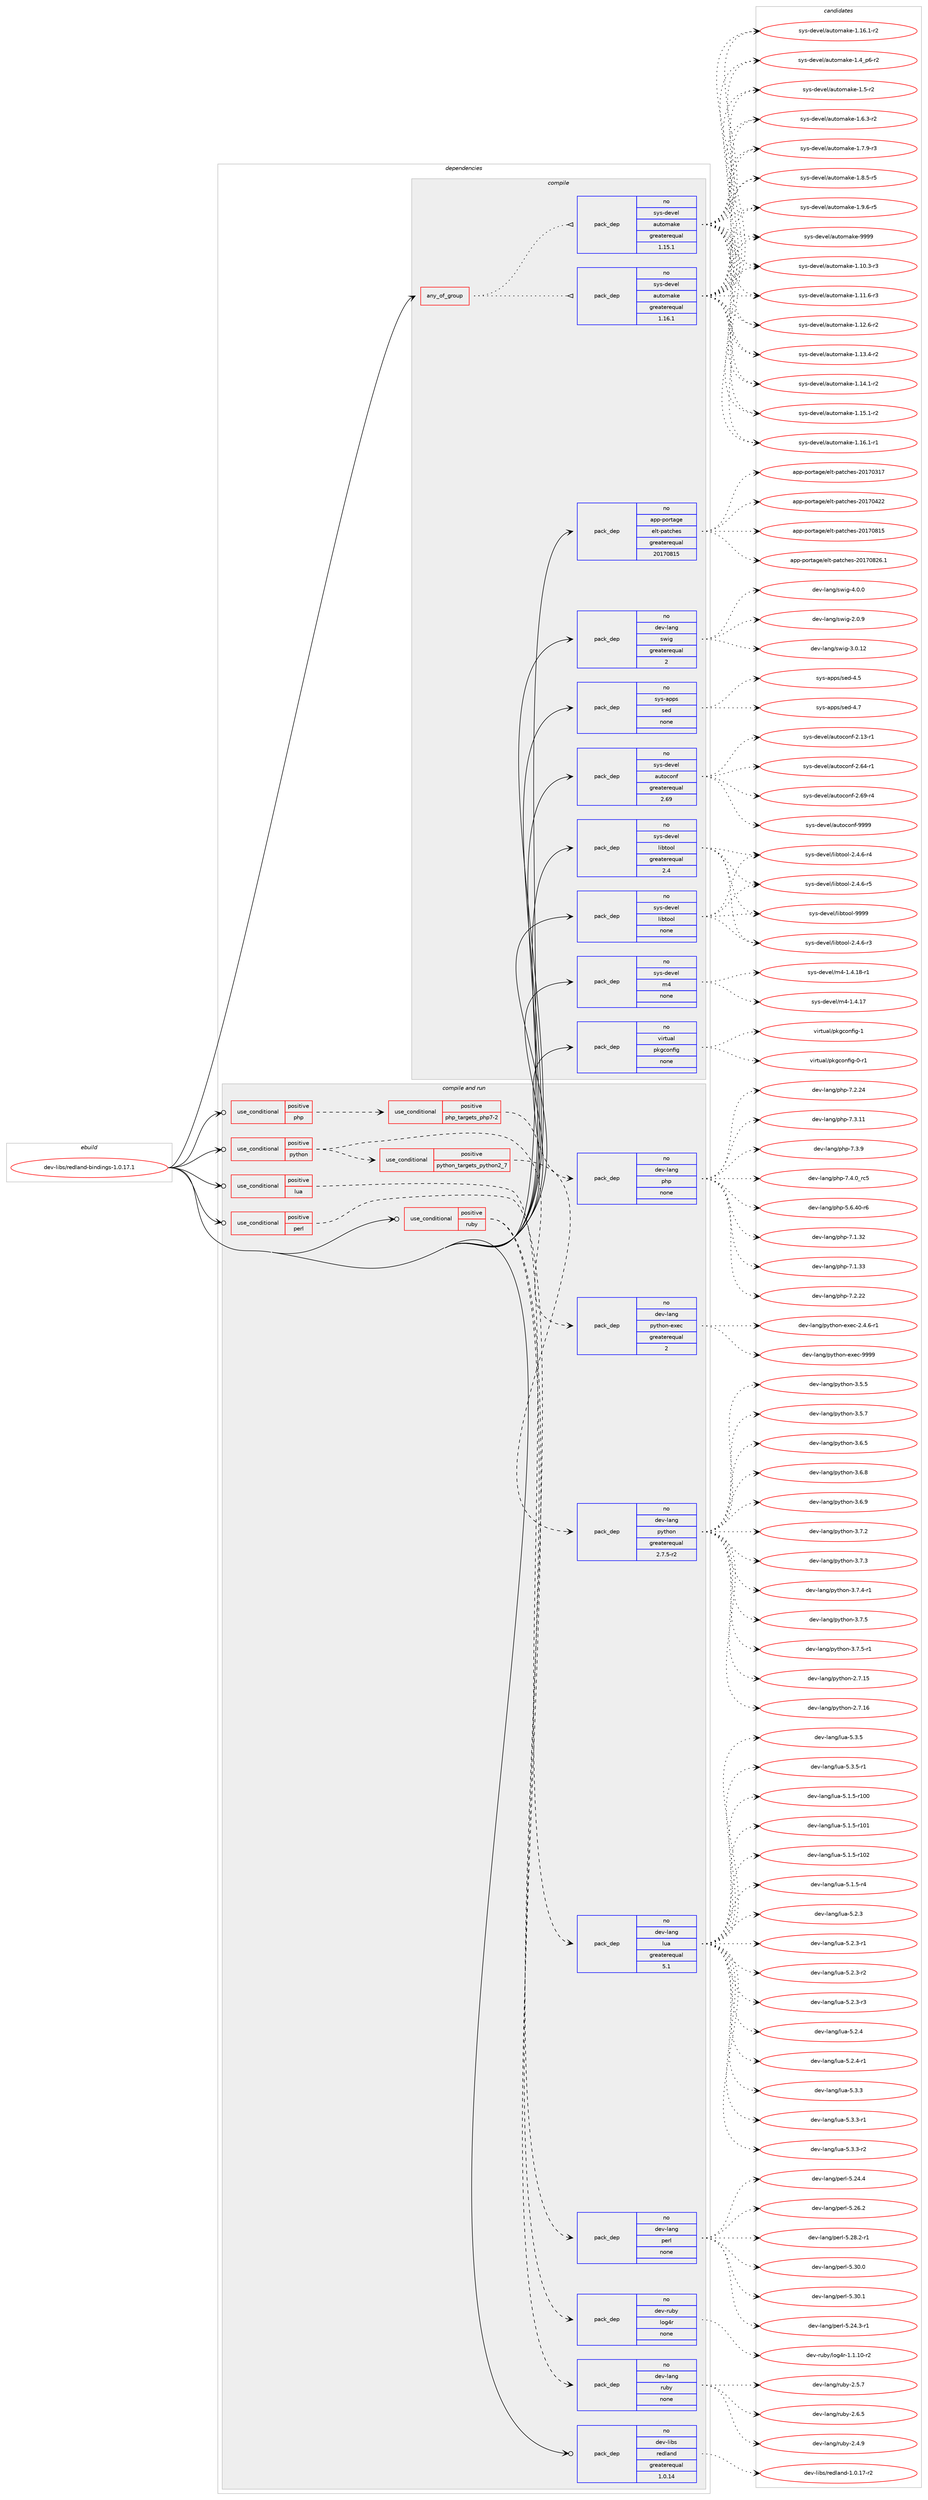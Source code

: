digraph prolog {

# *************
# Graph options
# *************

newrank=true;
concentrate=true;
compound=true;
graph [rankdir=LR,fontname=Helvetica,fontsize=10,ranksep=1.5];#, ranksep=2.5, nodesep=0.2];
edge  [arrowhead=vee];
node  [fontname=Helvetica,fontsize=10];

# **********
# The ebuild
# **********

subgraph cluster_leftcol {
color=gray;
rank=same;
label=<<i>ebuild</i>>;
id [label="dev-libs/redland-bindings-1.0.17.1", color=red, width=4, href="../dev-libs/redland-bindings-1.0.17.1.svg"];
}

# ****************
# The dependencies
# ****************

subgraph cluster_midcol {
color=gray;
label=<<i>dependencies</i>>;
subgraph cluster_compile {
fillcolor="#eeeeee";
style=filled;
label=<<i>compile</i>>;
subgraph any11213 {
dependency568650 [label=<<TABLE BORDER="0" CELLBORDER="1" CELLSPACING="0" CELLPADDING="4"><TR><TD CELLPADDING="10">any_of_group</TD></TR></TABLE>>, shape=none, color=red];subgraph pack424576 {
dependency568651 [label=<<TABLE BORDER="0" CELLBORDER="1" CELLSPACING="0" CELLPADDING="4" WIDTH="220"><TR><TD ROWSPAN="6" CELLPADDING="30">pack_dep</TD></TR><TR><TD WIDTH="110">no</TD></TR><TR><TD>sys-devel</TD></TR><TR><TD>automake</TD></TR><TR><TD>greaterequal</TD></TR><TR><TD>1.16.1</TD></TR></TABLE>>, shape=none, color=blue];
}
dependency568650:e -> dependency568651:w [weight=20,style="dotted",arrowhead="oinv"];
subgraph pack424577 {
dependency568652 [label=<<TABLE BORDER="0" CELLBORDER="1" CELLSPACING="0" CELLPADDING="4" WIDTH="220"><TR><TD ROWSPAN="6" CELLPADDING="30">pack_dep</TD></TR><TR><TD WIDTH="110">no</TD></TR><TR><TD>sys-devel</TD></TR><TR><TD>automake</TD></TR><TR><TD>greaterequal</TD></TR><TR><TD>1.15.1</TD></TR></TABLE>>, shape=none, color=blue];
}
dependency568650:e -> dependency568652:w [weight=20,style="dotted",arrowhead="oinv"];
}
id:e -> dependency568650:w [weight=20,style="solid",arrowhead="vee"];
subgraph pack424578 {
dependency568653 [label=<<TABLE BORDER="0" CELLBORDER="1" CELLSPACING="0" CELLPADDING="4" WIDTH="220"><TR><TD ROWSPAN="6" CELLPADDING="30">pack_dep</TD></TR><TR><TD WIDTH="110">no</TD></TR><TR><TD>app-portage</TD></TR><TR><TD>elt-patches</TD></TR><TR><TD>greaterequal</TD></TR><TR><TD>20170815</TD></TR></TABLE>>, shape=none, color=blue];
}
id:e -> dependency568653:w [weight=20,style="solid",arrowhead="vee"];
subgraph pack424579 {
dependency568654 [label=<<TABLE BORDER="0" CELLBORDER="1" CELLSPACING="0" CELLPADDING="4" WIDTH="220"><TR><TD ROWSPAN="6" CELLPADDING="30">pack_dep</TD></TR><TR><TD WIDTH="110">no</TD></TR><TR><TD>dev-lang</TD></TR><TR><TD>swig</TD></TR><TR><TD>greaterequal</TD></TR><TR><TD>2</TD></TR></TABLE>>, shape=none, color=blue];
}
id:e -> dependency568654:w [weight=20,style="solid",arrowhead="vee"];
subgraph pack424580 {
dependency568655 [label=<<TABLE BORDER="0" CELLBORDER="1" CELLSPACING="0" CELLPADDING="4" WIDTH="220"><TR><TD ROWSPAN="6" CELLPADDING="30">pack_dep</TD></TR><TR><TD WIDTH="110">no</TD></TR><TR><TD>sys-apps</TD></TR><TR><TD>sed</TD></TR><TR><TD>none</TD></TR><TR><TD></TD></TR></TABLE>>, shape=none, color=blue];
}
id:e -> dependency568655:w [weight=20,style="solid",arrowhead="vee"];
subgraph pack424581 {
dependency568656 [label=<<TABLE BORDER="0" CELLBORDER="1" CELLSPACING="0" CELLPADDING="4" WIDTH="220"><TR><TD ROWSPAN="6" CELLPADDING="30">pack_dep</TD></TR><TR><TD WIDTH="110">no</TD></TR><TR><TD>sys-devel</TD></TR><TR><TD>autoconf</TD></TR><TR><TD>greaterequal</TD></TR><TR><TD>2.69</TD></TR></TABLE>>, shape=none, color=blue];
}
id:e -> dependency568656:w [weight=20,style="solid",arrowhead="vee"];
subgraph pack424582 {
dependency568657 [label=<<TABLE BORDER="0" CELLBORDER="1" CELLSPACING="0" CELLPADDING="4" WIDTH="220"><TR><TD ROWSPAN="6" CELLPADDING="30">pack_dep</TD></TR><TR><TD WIDTH="110">no</TD></TR><TR><TD>sys-devel</TD></TR><TR><TD>libtool</TD></TR><TR><TD>greaterequal</TD></TR><TR><TD>2.4</TD></TR></TABLE>>, shape=none, color=blue];
}
id:e -> dependency568657:w [weight=20,style="solid",arrowhead="vee"];
subgraph pack424583 {
dependency568658 [label=<<TABLE BORDER="0" CELLBORDER="1" CELLSPACING="0" CELLPADDING="4" WIDTH="220"><TR><TD ROWSPAN="6" CELLPADDING="30">pack_dep</TD></TR><TR><TD WIDTH="110">no</TD></TR><TR><TD>sys-devel</TD></TR><TR><TD>libtool</TD></TR><TR><TD>none</TD></TR><TR><TD></TD></TR></TABLE>>, shape=none, color=blue];
}
id:e -> dependency568658:w [weight=20,style="solid",arrowhead="vee"];
subgraph pack424584 {
dependency568659 [label=<<TABLE BORDER="0" CELLBORDER="1" CELLSPACING="0" CELLPADDING="4" WIDTH="220"><TR><TD ROWSPAN="6" CELLPADDING="30">pack_dep</TD></TR><TR><TD WIDTH="110">no</TD></TR><TR><TD>sys-devel</TD></TR><TR><TD>m4</TD></TR><TR><TD>none</TD></TR><TR><TD></TD></TR></TABLE>>, shape=none, color=blue];
}
id:e -> dependency568659:w [weight=20,style="solid",arrowhead="vee"];
subgraph pack424585 {
dependency568660 [label=<<TABLE BORDER="0" CELLBORDER="1" CELLSPACING="0" CELLPADDING="4" WIDTH="220"><TR><TD ROWSPAN="6" CELLPADDING="30">pack_dep</TD></TR><TR><TD WIDTH="110">no</TD></TR><TR><TD>virtual</TD></TR><TR><TD>pkgconfig</TD></TR><TR><TD>none</TD></TR><TR><TD></TD></TR></TABLE>>, shape=none, color=blue];
}
id:e -> dependency568660:w [weight=20,style="solid",arrowhead="vee"];
}
subgraph cluster_compileandrun {
fillcolor="#eeeeee";
style=filled;
label=<<i>compile and run</i>>;
subgraph cond132502 {
dependency568661 [label=<<TABLE BORDER="0" CELLBORDER="1" CELLSPACING="0" CELLPADDING="4"><TR><TD ROWSPAN="3" CELLPADDING="10">use_conditional</TD></TR><TR><TD>positive</TD></TR><TR><TD>lua</TD></TR></TABLE>>, shape=none, color=red];
subgraph pack424586 {
dependency568662 [label=<<TABLE BORDER="0" CELLBORDER="1" CELLSPACING="0" CELLPADDING="4" WIDTH="220"><TR><TD ROWSPAN="6" CELLPADDING="30">pack_dep</TD></TR><TR><TD WIDTH="110">no</TD></TR><TR><TD>dev-lang</TD></TR><TR><TD>lua</TD></TR><TR><TD>greaterequal</TD></TR><TR><TD>5.1</TD></TR></TABLE>>, shape=none, color=blue];
}
dependency568661:e -> dependency568662:w [weight=20,style="dashed",arrowhead="vee"];
}
id:e -> dependency568661:w [weight=20,style="solid",arrowhead="odotvee"];
subgraph cond132503 {
dependency568663 [label=<<TABLE BORDER="0" CELLBORDER="1" CELLSPACING="0" CELLPADDING="4"><TR><TD ROWSPAN="3" CELLPADDING="10">use_conditional</TD></TR><TR><TD>positive</TD></TR><TR><TD>perl</TD></TR></TABLE>>, shape=none, color=red];
subgraph pack424587 {
dependency568664 [label=<<TABLE BORDER="0" CELLBORDER="1" CELLSPACING="0" CELLPADDING="4" WIDTH="220"><TR><TD ROWSPAN="6" CELLPADDING="30">pack_dep</TD></TR><TR><TD WIDTH="110">no</TD></TR><TR><TD>dev-lang</TD></TR><TR><TD>perl</TD></TR><TR><TD>none</TD></TR><TR><TD></TD></TR></TABLE>>, shape=none, color=blue];
}
dependency568663:e -> dependency568664:w [weight=20,style="dashed",arrowhead="vee"];
}
id:e -> dependency568663:w [weight=20,style="solid",arrowhead="odotvee"];
subgraph cond132504 {
dependency568665 [label=<<TABLE BORDER="0" CELLBORDER="1" CELLSPACING="0" CELLPADDING="4"><TR><TD ROWSPAN="3" CELLPADDING="10">use_conditional</TD></TR><TR><TD>positive</TD></TR><TR><TD>php</TD></TR></TABLE>>, shape=none, color=red];
subgraph cond132505 {
dependency568666 [label=<<TABLE BORDER="0" CELLBORDER="1" CELLSPACING="0" CELLPADDING="4"><TR><TD ROWSPAN="3" CELLPADDING="10">use_conditional</TD></TR><TR><TD>positive</TD></TR><TR><TD>php_targets_php7-2</TD></TR></TABLE>>, shape=none, color=red];
subgraph pack424588 {
dependency568667 [label=<<TABLE BORDER="0" CELLBORDER="1" CELLSPACING="0" CELLPADDING="4" WIDTH="220"><TR><TD ROWSPAN="6" CELLPADDING="30">pack_dep</TD></TR><TR><TD WIDTH="110">no</TD></TR><TR><TD>dev-lang</TD></TR><TR><TD>php</TD></TR><TR><TD>none</TD></TR><TR><TD></TD></TR></TABLE>>, shape=none, color=blue];
}
dependency568666:e -> dependency568667:w [weight=20,style="dashed",arrowhead="vee"];
}
dependency568665:e -> dependency568666:w [weight=20,style="dashed",arrowhead="vee"];
}
id:e -> dependency568665:w [weight=20,style="solid",arrowhead="odotvee"];
subgraph cond132506 {
dependency568668 [label=<<TABLE BORDER="0" CELLBORDER="1" CELLSPACING="0" CELLPADDING="4"><TR><TD ROWSPAN="3" CELLPADDING="10">use_conditional</TD></TR><TR><TD>positive</TD></TR><TR><TD>python</TD></TR></TABLE>>, shape=none, color=red];
subgraph cond132507 {
dependency568669 [label=<<TABLE BORDER="0" CELLBORDER="1" CELLSPACING="0" CELLPADDING="4"><TR><TD ROWSPAN="3" CELLPADDING="10">use_conditional</TD></TR><TR><TD>positive</TD></TR><TR><TD>python_targets_python2_7</TD></TR></TABLE>>, shape=none, color=red];
subgraph pack424589 {
dependency568670 [label=<<TABLE BORDER="0" CELLBORDER="1" CELLSPACING="0" CELLPADDING="4" WIDTH="220"><TR><TD ROWSPAN="6" CELLPADDING="30">pack_dep</TD></TR><TR><TD WIDTH="110">no</TD></TR><TR><TD>dev-lang</TD></TR><TR><TD>python</TD></TR><TR><TD>greaterequal</TD></TR><TR><TD>2.7.5-r2</TD></TR></TABLE>>, shape=none, color=blue];
}
dependency568669:e -> dependency568670:w [weight=20,style="dashed",arrowhead="vee"];
}
dependency568668:e -> dependency568669:w [weight=20,style="dashed",arrowhead="vee"];
subgraph pack424590 {
dependency568671 [label=<<TABLE BORDER="0" CELLBORDER="1" CELLSPACING="0" CELLPADDING="4" WIDTH="220"><TR><TD ROWSPAN="6" CELLPADDING="30">pack_dep</TD></TR><TR><TD WIDTH="110">no</TD></TR><TR><TD>dev-lang</TD></TR><TR><TD>python-exec</TD></TR><TR><TD>greaterequal</TD></TR><TR><TD>2</TD></TR></TABLE>>, shape=none, color=blue];
}
dependency568668:e -> dependency568671:w [weight=20,style="dashed",arrowhead="vee"];
}
id:e -> dependency568668:w [weight=20,style="solid",arrowhead="odotvee"];
subgraph cond132508 {
dependency568672 [label=<<TABLE BORDER="0" CELLBORDER="1" CELLSPACING="0" CELLPADDING="4"><TR><TD ROWSPAN="3" CELLPADDING="10">use_conditional</TD></TR><TR><TD>positive</TD></TR><TR><TD>ruby</TD></TR></TABLE>>, shape=none, color=red];
subgraph pack424591 {
dependency568673 [label=<<TABLE BORDER="0" CELLBORDER="1" CELLSPACING="0" CELLPADDING="4" WIDTH="220"><TR><TD ROWSPAN="6" CELLPADDING="30">pack_dep</TD></TR><TR><TD WIDTH="110">no</TD></TR><TR><TD>dev-lang</TD></TR><TR><TD>ruby</TD></TR><TR><TD>none</TD></TR><TR><TD></TD></TR></TABLE>>, shape=none, color=blue];
}
dependency568672:e -> dependency568673:w [weight=20,style="dashed",arrowhead="vee"];
subgraph pack424592 {
dependency568674 [label=<<TABLE BORDER="0" CELLBORDER="1" CELLSPACING="0" CELLPADDING="4" WIDTH="220"><TR><TD ROWSPAN="6" CELLPADDING="30">pack_dep</TD></TR><TR><TD WIDTH="110">no</TD></TR><TR><TD>dev-ruby</TD></TR><TR><TD>log4r</TD></TR><TR><TD>none</TD></TR><TR><TD></TD></TR></TABLE>>, shape=none, color=blue];
}
dependency568672:e -> dependency568674:w [weight=20,style="dashed",arrowhead="vee"];
}
id:e -> dependency568672:w [weight=20,style="solid",arrowhead="odotvee"];
subgraph pack424593 {
dependency568675 [label=<<TABLE BORDER="0" CELLBORDER="1" CELLSPACING="0" CELLPADDING="4" WIDTH="220"><TR><TD ROWSPAN="6" CELLPADDING="30">pack_dep</TD></TR><TR><TD WIDTH="110">no</TD></TR><TR><TD>dev-libs</TD></TR><TR><TD>redland</TD></TR><TR><TD>greaterequal</TD></TR><TR><TD>1.0.14</TD></TR></TABLE>>, shape=none, color=blue];
}
id:e -> dependency568675:w [weight=20,style="solid",arrowhead="odotvee"];
}
subgraph cluster_run {
fillcolor="#eeeeee";
style=filled;
label=<<i>run</i>>;
}
}

# **************
# The candidates
# **************

subgraph cluster_choices {
rank=same;
color=gray;
label=<<i>candidates</i>>;

subgraph choice424576 {
color=black;
nodesep=1;
choice11512111545100101118101108479711711611110997107101454946494846514511451 [label="sys-devel/automake-1.10.3-r3", color=red, width=4,href="../sys-devel/automake-1.10.3-r3.svg"];
choice11512111545100101118101108479711711611110997107101454946494946544511451 [label="sys-devel/automake-1.11.6-r3", color=red, width=4,href="../sys-devel/automake-1.11.6-r3.svg"];
choice11512111545100101118101108479711711611110997107101454946495046544511450 [label="sys-devel/automake-1.12.6-r2", color=red, width=4,href="../sys-devel/automake-1.12.6-r2.svg"];
choice11512111545100101118101108479711711611110997107101454946495146524511450 [label="sys-devel/automake-1.13.4-r2", color=red, width=4,href="../sys-devel/automake-1.13.4-r2.svg"];
choice11512111545100101118101108479711711611110997107101454946495246494511450 [label="sys-devel/automake-1.14.1-r2", color=red, width=4,href="../sys-devel/automake-1.14.1-r2.svg"];
choice11512111545100101118101108479711711611110997107101454946495346494511450 [label="sys-devel/automake-1.15.1-r2", color=red, width=4,href="../sys-devel/automake-1.15.1-r2.svg"];
choice11512111545100101118101108479711711611110997107101454946495446494511449 [label="sys-devel/automake-1.16.1-r1", color=red, width=4,href="../sys-devel/automake-1.16.1-r1.svg"];
choice11512111545100101118101108479711711611110997107101454946495446494511450 [label="sys-devel/automake-1.16.1-r2", color=red, width=4,href="../sys-devel/automake-1.16.1-r2.svg"];
choice115121115451001011181011084797117116111109971071014549465295112544511450 [label="sys-devel/automake-1.4_p6-r2", color=red, width=4,href="../sys-devel/automake-1.4_p6-r2.svg"];
choice11512111545100101118101108479711711611110997107101454946534511450 [label="sys-devel/automake-1.5-r2", color=red, width=4,href="../sys-devel/automake-1.5-r2.svg"];
choice115121115451001011181011084797117116111109971071014549465446514511450 [label="sys-devel/automake-1.6.3-r2", color=red, width=4,href="../sys-devel/automake-1.6.3-r2.svg"];
choice115121115451001011181011084797117116111109971071014549465546574511451 [label="sys-devel/automake-1.7.9-r3", color=red, width=4,href="../sys-devel/automake-1.7.9-r3.svg"];
choice115121115451001011181011084797117116111109971071014549465646534511453 [label="sys-devel/automake-1.8.5-r5", color=red, width=4,href="../sys-devel/automake-1.8.5-r5.svg"];
choice115121115451001011181011084797117116111109971071014549465746544511453 [label="sys-devel/automake-1.9.6-r5", color=red, width=4,href="../sys-devel/automake-1.9.6-r5.svg"];
choice115121115451001011181011084797117116111109971071014557575757 [label="sys-devel/automake-9999", color=red, width=4,href="../sys-devel/automake-9999.svg"];
dependency568651:e -> choice11512111545100101118101108479711711611110997107101454946494846514511451:w [style=dotted,weight="100"];
dependency568651:e -> choice11512111545100101118101108479711711611110997107101454946494946544511451:w [style=dotted,weight="100"];
dependency568651:e -> choice11512111545100101118101108479711711611110997107101454946495046544511450:w [style=dotted,weight="100"];
dependency568651:e -> choice11512111545100101118101108479711711611110997107101454946495146524511450:w [style=dotted,weight="100"];
dependency568651:e -> choice11512111545100101118101108479711711611110997107101454946495246494511450:w [style=dotted,weight="100"];
dependency568651:e -> choice11512111545100101118101108479711711611110997107101454946495346494511450:w [style=dotted,weight="100"];
dependency568651:e -> choice11512111545100101118101108479711711611110997107101454946495446494511449:w [style=dotted,weight="100"];
dependency568651:e -> choice11512111545100101118101108479711711611110997107101454946495446494511450:w [style=dotted,weight="100"];
dependency568651:e -> choice115121115451001011181011084797117116111109971071014549465295112544511450:w [style=dotted,weight="100"];
dependency568651:e -> choice11512111545100101118101108479711711611110997107101454946534511450:w [style=dotted,weight="100"];
dependency568651:e -> choice115121115451001011181011084797117116111109971071014549465446514511450:w [style=dotted,weight="100"];
dependency568651:e -> choice115121115451001011181011084797117116111109971071014549465546574511451:w [style=dotted,weight="100"];
dependency568651:e -> choice115121115451001011181011084797117116111109971071014549465646534511453:w [style=dotted,weight="100"];
dependency568651:e -> choice115121115451001011181011084797117116111109971071014549465746544511453:w [style=dotted,weight="100"];
dependency568651:e -> choice115121115451001011181011084797117116111109971071014557575757:w [style=dotted,weight="100"];
}
subgraph choice424577 {
color=black;
nodesep=1;
choice11512111545100101118101108479711711611110997107101454946494846514511451 [label="sys-devel/automake-1.10.3-r3", color=red, width=4,href="../sys-devel/automake-1.10.3-r3.svg"];
choice11512111545100101118101108479711711611110997107101454946494946544511451 [label="sys-devel/automake-1.11.6-r3", color=red, width=4,href="../sys-devel/automake-1.11.6-r3.svg"];
choice11512111545100101118101108479711711611110997107101454946495046544511450 [label="sys-devel/automake-1.12.6-r2", color=red, width=4,href="../sys-devel/automake-1.12.6-r2.svg"];
choice11512111545100101118101108479711711611110997107101454946495146524511450 [label="sys-devel/automake-1.13.4-r2", color=red, width=4,href="../sys-devel/automake-1.13.4-r2.svg"];
choice11512111545100101118101108479711711611110997107101454946495246494511450 [label="sys-devel/automake-1.14.1-r2", color=red, width=4,href="../sys-devel/automake-1.14.1-r2.svg"];
choice11512111545100101118101108479711711611110997107101454946495346494511450 [label="sys-devel/automake-1.15.1-r2", color=red, width=4,href="../sys-devel/automake-1.15.1-r2.svg"];
choice11512111545100101118101108479711711611110997107101454946495446494511449 [label="sys-devel/automake-1.16.1-r1", color=red, width=4,href="../sys-devel/automake-1.16.1-r1.svg"];
choice11512111545100101118101108479711711611110997107101454946495446494511450 [label="sys-devel/automake-1.16.1-r2", color=red, width=4,href="../sys-devel/automake-1.16.1-r2.svg"];
choice115121115451001011181011084797117116111109971071014549465295112544511450 [label="sys-devel/automake-1.4_p6-r2", color=red, width=4,href="../sys-devel/automake-1.4_p6-r2.svg"];
choice11512111545100101118101108479711711611110997107101454946534511450 [label="sys-devel/automake-1.5-r2", color=red, width=4,href="../sys-devel/automake-1.5-r2.svg"];
choice115121115451001011181011084797117116111109971071014549465446514511450 [label="sys-devel/automake-1.6.3-r2", color=red, width=4,href="../sys-devel/automake-1.6.3-r2.svg"];
choice115121115451001011181011084797117116111109971071014549465546574511451 [label="sys-devel/automake-1.7.9-r3", color=red, width=4,href="../sys-devel/automake-1.7.9-r3.svg"];
choice115121115451001011181011084797117116111109971071014549465646534511453 [label="sys-devel/automake-1.8.5-r5", color=red, width=4,href="../sys-devel/automake-1.8.5-r5.svg"];
choice115121115451001011181011084797117116111109971071014549465746544511453 [label="sys-devel/automake-1.9.6-r5", color=red, width=4,href="../sys-devel/automake-1.9.6-r5.svg"];
choice115121115451001011181011084797117116111109971071014557575757 [label="sys-devel/automake-9999", color=red, width=4,href="../sys-devel/automake-9999.svg"];
dependency568652:e -> choice11512111545100101118101108479711711611110997107101454946494846514511451:w [style=dotted,weight="100"];
dependency568652:e -> choice11512111545100101118101108479711711611110997107101454946494946544511451:w [style=dotted,weight="100"];
dependency568652:e -> choice11512111545100101118101108479711711611110997107101454946495046544511450:w [style=dotted,weight="100"];
dependency568652:e -> choice11512111545100101118101108479711711611110997107101454946495146524511450:w [style=dotted,weight="100"];
dependency568652:e -> choice11512111545100101118101108479711711611110997107101454946495246494511450:w [style=dotted,weight="100"];
dependency568652:e -> choice11512111545100101118101108479711711611110997107101454946495346494511450:w [style=dotted,weight="100"];
dependency568652:e -> choice11512111545100101118101108479711711611110997107101454946495446494511449:w [style=dotted,weight="100"];
dependency568652:e -> choice11512111545100101118101108479711711611110997107101454946495446494511450:w [style=dotted,weight="100"];
dependency568652:e -> choice115121115451001011181011084797117116111109971071014549465295112544511450:w [style=dotted,weight="100"];
dependency568652:e -> choice11512111545100101118101108479711711611110997107101454946534511450:w [style=dotted,weight="100"];
dependency568652:e -> choice115121115451001011181011084797117116111109971071014549465446514511450:w [style=dotted,weight="100"];
dependency568652:e -> choice115121115451001011181011084797117116111109971071014549465546574511451:w [style=dotted,weight="100"];
dependency568652:e -> choice115121115451001011181011084797117116111109971071014549465646534511453:w [style=dotted,weight="100"];
dependency568652:e -> choice115121115451001011181011084797117116111109971071014549465746544511453:w [style=dotted,weight="100"];
dependency568652:e -> choice115121115451001011181011084797117116111109971071014557575757:w [style=dotted,weight="100"];
}
subgraph choice424578 {
color=black;
nodesep=1;
choice97112112451121111141169710310147101108116451129711699104101115455048495548514955 [label="app-portage/elt-patches-20170317", color=red, width=4,href="../app-portage/elt-patches-20170317.svg"];
choice97112112451121111141169710310147101108116451129711699104101115455048495548525050 [label="app-portage/elt-patches-20170422", color=red, width=4,href="../app-portage/elt-patches-20170422.svg"];
choice97112112451121111141169710310147101108116451129711699104101115455048495548564953 [label="app-portage/elt-patches-20170815", color=red, width=4,href="../app-portage/elt-patches-20170815.svg"];
choice971121124511211111411697103101471011081164511297116991041011154550484955485650544649 [label="app-portage/elt-patches-20170826.1", color=red, width=4,href="../app-portage/elt-patches-20170826.1.svg"];
dependency568653:e -> choice97112112451121111141169710310147101108116451129711699104101115455048495548514955:w [style=dotted,weight="100"];
dependency568653:e -> choice97112112451121111141169710310147101108116451129711699104101115455048495548525050:w [style=dotted,weight="100"];
dependency568653:e -> choice97112112451121111141169710310147101108116451129711699104101115455048495548564953:w [style=dotted,weight="100"];
dependency568653:e -> choice971121124511211111411697103101471011081164511297116991041011154550484955485650544649:w [style=dotted,weight="100"];
}
subgraph choice424579 {
color=black;
nodesep=1;
choice100101118451089711010347115119105103455046484657 [label="dev-lang/swig-2.0.9", color=red, width=4,href="../dev-lang/swig-2.0.9.svg"];
choice10010111845108971101034711511910510345514648464950 [label="dev-lang/swig-3.0.12", color=red, width=4,href="../dev-lang/swig-3.0.12.svg"];
choice100101118451089711010347115119105103455246484648 [label="dev-lang/swig-4.0.0", color=red, width=4,href="../dev-lang/swig-4.0.0.svg"];
dependency568654:e -> choice100101118451089711010347115119105103455046484657:w [style=dotted,weight="100"];
dependency568654:e -> choice10010111845108971101034711511910510345514648464950:w [style=dotted,weight="100"];
dependency568654:e -> choice100101118451089711010347115119105103455246484648:w [style=dotted,weight="100"];
}
subgraph choice424580 {
color=black;
nodesep=1;
choice11512111545971121121154711510110045524653 [label="sys-apps/sed-4.5", color=red, width=4,href="../sys-apps/sed-4.5.svg"];
choice11512111545971121121154711510110045524655 [label="sys-apps/sed-4.7", color=red, width=4,href="../sys-apps/sed-4.7.svg"];
dependency568655:e -> choice11512111545971121121154711510110045524653:w [style=dotted,weight="100"];
dependency568655:e -> choice11512111545971121121154711510110045524655:w [style=dotted,weight="100"];
}
subgraph choice424581 {
color=black;
nodesep=1;
choice1151211154510010111810110847971171161119911111010245504649514511449 [label="sys-devel/autoconf-2.13-r1", color=red, width=4,href="../sys-devel/autoconf-2.13-r1.svg"];
choice1151211154510010111810110847971171161119911111010245504654524511449 [label="sys-devel/autoconf-2.64-r1", color=red, width=4,href="../sys-devel/autoconf-2.64-r1.svg"];
choice1151211154510010111810110847971171161119911111010245504654574511452 [label="sys-devel/autoconf-2.69-r4", color=red, width=4,href="../sys-devel/autoconf-2.69-r4.svg"];
choice115121115451001011181011084797117116111991111101024557575757 [label="sys-devel/autoconf-9999", color=red, width=4,href="../sys-devel/autoconf-9999.svg"];
dependency568656:e -> choice1151211154510010111810110847971171161119911111010245504649514511449:w [style=dotted,weight="100"];
dependency568656:e -> choice1151211154510010111810110847971171161119911111010245504654524511449:w [style=dotted,weight="100"];
dependency568656:e -> choice1151211154510010111810110847971171161119911111010245504654574511452:w [style=dotted,weight="100"];
dependency568656:e -> choice115121115451001011181011084797117116111991111101024557575757:w [style=dotted,weight="100"];
}
subgraph choice424582 {
color=black;
nodesep=1;
choice1151211154510010111810110847108105981161111111084550465246544511451 [label="sys-devel/libtool-2.4.6-r3", color=red, width=4,href="../sys-devel/libtool-2.4.6-r3.svg"];
choice1151211154510010111810110847108105981161111111084550465246544511452 [label="sys-devel/libtool-2.4.6-r4", color=red, width=4,href="../sys-devel/libtool-2.4.6-r4.svg"];
choice1151211154510010111810110847108105981161111111084550465246544511453 [label="sys-devel/libtool-2.4.6-r5", color=red, width=4,href="../sys-devel/libtool-2.4.6-r5.svg"];
choice1151211154510010111810110847108105981161111111084557575757 [label="sys-devel/libtool-9999", color=red, width=4,href="../sys-devel/libtool-9999.svg"];
dependency568657:e -> choice1151211154510010111810110847108105981161111111084550465246544511451:w [style=dotted,weight="100"];
dependency568657:e -> choice1151211154510010111810110847108105981161111111084550465246544511452:w [style=dotted,weight="100"];
dependency568657:e -> choice1151211154510010111810110847108105981161111111084550465246544511453:w [style=dotted,weight="100"];
dependency568657:e -> choice1151211154510010111810110847108105981161111111084557575757:w [style=dotted,weight="100"];
}
subgraph choice424583 {
color=black;
nodesep=1;
choice1151211154510010111810110847108105981161111111084550465246544511451 [label="sys-devel/libtool-2.4.6-r3", color=red, width=4,href="../sys-devel/libtool-2.4.6-r3.svg"];
choice1151211154510010111810110847108105981161111111084550465246544511452 [label="sys-devel/libtool-2.4.6-r4", color=red, width=4,href="../sys-devel/libtool-2.4.6-r4.svg"];
choice1151211154510010111810110847108105981161111111084550465246544511453 [label="sys-devel/libtool-2.4.6-r5", color=red, width=4,href="../sys-devel/libtool-2.4.6-r5.svg"];
choice1151211154510010111810110847108105981161111111084557575757 [label="sys-devel/libtool-9999", color=red, width=4,href="../sys-devel/libtool-9999.svg"];
dependency568658:e -> choice1151211154510010111810110847108105981161111111084550465246544511451:w [style=dotted,weight="100"];
dependency568658:e -> choice1151211154510010111810110847108105981161111111084550465246544511452:w [style=dotted,weight="100"];
dependency568658:e -> choice1151211154510010111810110847108105981161111111084550465246544511453:w [style=dotted,weight="100"];
dependency568658:e -> choice1151211154510010111810110847108105981161111111084557575757:w [style=dotted,weight="100"];
}
subgraph choice424584 {
color=black;
nodesep=1;
choice11512111545100101118101108471095245494652464955 [label="sys-devel/m4-1.4.17", color=red, width=4,href="../sys-devel/m4-1.4.17.svg"];
choice115121115451001011181011084710952454946524649564511449 [label="sys-devel/m4-1.4.18-r1", color=red, width=4,href="../sys-devel/m4-1.4.18-r1.svg"];
dependency568659:e -> choice11512111545100101118101108471095245494652464955:w [style=dotted,weight="100"];
dependency568659:e -> choice115121115451001011181011084710952454946524649564511449:w [style=dotted,weight="100"];
}
subgraph choice424585 {
color=black;
nodesep=1;
choice11810511411611797108471121071039911111010210510345484511449 [label="virtual/pkgconfig-0-r1", color=red, width=4,href="../virtual/pkgconfig-0-r1.svg"];
choice1181051141161179710847112107103991111101021051034549 [label="virtual/pkgconfig-1", color=red, width=4,href="../virtual/pkgconfig-1.svg"];
dependency568660:e -> choice11810511411611797108471121071039911111010210510345484511449:w [style=dotted,weight="100"];
dependency568660:e -> choice1181051141161179710847112107103991111101021051034549:w [style=dotted,weight="100"];
}
subgraph choice424586 {
color=black;
nodesep=1;
choice1001011184510897110103471081179745534649465345114494848 [label="dev-lang/lua-5.1.5-r100", color=red, width=4,href="../dev-lang/lua-5.1.5-r100.svg"];
choice1001011184510897110103471081179745534649465345114494849 [label="dev-lang/lua-5.1.5-r101", color=red, width=4,href="../dev-lang/lua-5.1.5-r101.svg"];
choice1001011184510897110103471081179745534649465345114494850 [label="dev-lang/lua-5.1.5-r102", color=red, width=4,href="../dev-lang/lua-5.1.5-r102.svg"];
choice100101118451089711010347108117974553464946534511452 [label="dev-lang/lua-5.1.5-r4", color=red, width=4,href="../dev-lang/lua-5.1.5-r4.svg"];
choice10010111845108971101034710811797455346504651 [label="dev-lang/lua-5.2.3", color=red, width=4,href="../dev-lang/lua-5.2.3.svg"];
choice100101118451089711010347108117974553465046514511449 [label="dev-lang/lua-5.2.3-r1", color=red, width=4,href="../dev-lang/lua-5.2.3-r1.svg"];
choice100101118451089711010347108117974553465046514511450 [label="dev-lang/lua-5.2.3-r2", color=red, width=4,href="../dev-lang/lua-5.2.3-r2.svg"];
choice100101118451089711010347108117974553465046514511451 [label="dev-lang/lua-5.2.3-r3", color=red, width=4,href="../dev-lang/lua-5.2.3-r3.svg"];
choice10010111845108971101034710811797455346504652 [label="dev-lang/lua-5.2.4", color=red, width=4,href="../dev-lang/lua-5.2.4.svg"];
choice100101118451089711010347108117974553465046524511449 [label="dev-lang/lua-5.2.4-r1", color=red, width=4,href="../dev-lang/lua-5.2.4-r1.svg"];
choice10010111845108971101034710811797455346514651 [label="dev-lang/lua-5.3.3", color=red, width=4,href="../dev-lang/lua-5.3.3.svg"];
choice100101118451089711010347108117974553465146514511449 [label="dev-lang/lua-5.3.3-r1", color=red, width=4,href="../dev-lang/lua-5.3.3-r1.svg"];
choice100101118451089711010347108117974553465146514511450 [label="dev-lang/lua-5.3.3-r2", color=red, width=4,href="../dev-lang/lua-5.3.3-r2.svg"];
choice10010111845108971101034710811797455346514653 [label="dev-lang/lua-5.3.5", color=red, width=4,href="../dev-lang/lua-5.3.5.svg"];
choice100101118451089711010347108117974553465146534511449 [label="dev-lang/lua-5.3.5-r1", color=red, width=4,href="../dev-lang/lua-5.3.5-r1.svg"];
dependency568662:e -> choice1001011184510897110103471081179745534649465345114494848:w [style=dotted,weight="100"];
dependency568662:e -> choice1001011184510897110103471081179745534649465345114494849:w [style=dotted,weight="100"];
dependency568662:e -> choice1001011184510897110103471081179745534649465345114494850:w [style=dotted,weight="100"];
dependency568662:e -> choice100101118451089711010347108117974553464946534511452:w [style=dotted,weight="100"];
dependency568662:e -> choice10010111845108971101034710811797455346504651:w [style=dotted,weight="100"];
dependency568662:e -> choice100101118451089711010347108117974553465046514511449:w [style=dotted,weight="100"];
dependency568662:e -> choice100101118451089711010347108117974553465046514511450:w [style=dotted,weight="100"];
dependency568662:e -> choice100101118451089711010347108117974553465046514511451:w [style=dotted,weight="100"];
dependency568662:e -> choice10010111845108971101034710811797455346504652:w [style=dotted,weight="100"];
dependency568662:e -> choice100101118451089711010347108117974553465046524511449:w [style=dotted,weight="100"];
dependency568662:e -> choice10010111845108971101034710811797455346514651:w [style=dotted,weight="100"];
dependency568662:e -> choice100101118451089711010347108117974553465146514511449:w [style=dotted,weight="100"];
dependency568662:e -> choice100101118451089711010347108117974553465146514511450:w [style=dotted,weight="100"];
dependency568662:e -> choice10010111845108971101034710811797455346514653:w [style=dotted,weight="100"];
dependency568662:e -> choice100101118451089711010347108117974553465146534511449:w [style=dotted,weight="100"];
}
subgraph choice424587 {
color=black;
nodesep=1;
choice100101118451089711010347112101114108455346505246514511449 [label="dev-lang/perl-5.24.3-r1", color=red, width=4,href="../dev-lang/perl-5.24.3-r1.svg"];
choice10010111845108971101034711210111410845534650524652 [label="dev-lang/perl-5.24.4", color=red, width=4,href="../dev-lang/perl-5.24.4.svg"];
choice10010111845108971101034711210111410845534650544650 [label="dev-lang/perl-5.26.2", color=red, width=4,href="../dev-lang/perl-5.26.2.svg"];
choice100101118451089711010347112101114108455346505646504511449 [label="dev-lang/perl-5.28.2-r1", color=red, width=4,href="../dev-lang/perl-5.28.2-r1.svg"];
choice10010111845108971101034711210111410845534651484648 [label="dev-lang/perl-5.30.0", color=red, width=4,href="../dev-lang/perl-5.30.0.svg"];
choice10010111845108971101034711210111410845534651484649 [label="dev-lang/perl-5.30.1", color=red, width=4,href="../dev-lang/perl-5.30.1.svg"];
dependency568664:e -> choice100101118451089711010347112101114108455346505246514511449:w [style=dotted,weight="100"];
dependency568664:e -> choice10010111845108971101034711210111410845534650524652:w [style=dotted,weight="100"];
dependency568664:e -> choice10010111845108971101034711210111410845534650544650:w [style=dotted,weight="100"];
dependency568664:e -> choice100101118451089711010347112101114108455346505646504511449:w [style=dotted,weight="100"];
dependency568664:e -> choice10010111845108971101034711210111410845534651484648:w [style=dotted,weight="100"];
dependency568664:e -> choice10010111845108971101034711210111410845534651484649:w [style=dotted,weight="100"];
}
subgraph choice424588 {
color=black;
nodesep=1;
choice100101118451089711010347112104112455346544652484511454 [label="dev-lang/php-5.6.40-r6", color=red, width=4,href="../dev-lang/php-5.6.40-r6.svg"];
choice10010111845108971101034711210411245554649465150 [label="dev-lang/php-7.1.32", color=red, width=4,href="../dev-lang/php-7.1.32.svg"];
choice10010111845108971101034711210411245554649465151 [label="dev-lang/php-7.1.33", color=red, width=4,href="../dev-lang/php-7.1.33.svg"];
choice10010111845108971101034711210411245554650465050 [label="dev-lang/php-7.2.22", color=red, width=4,href="../dev-lang/php-7.2.22.svg"];
choice10010111845108971101034711210411245554650465052 [label="dev-lang/php-7.2.24", color=red, width=4,href="../dev-lang/php-7.2.24.svg"];
choice10010111845108971101034711210411245554651464949 [label="dev-lang/php-7.3.11", color=red, width=4,href="../dev-lang/php-7.3.11.svg"];
choice100101118451089711010347112104112455546514657 [label="dev-lang/php-7.3.9", color=red, width=4,href="../dev-lang/php-7.3.9.svg"];
choice100101118451089711010347112104112455546524648951149953 [label="dev-lang/php-7.4.0_rc5", color=red, width=4,href="../dev-lang/php-7.4.0_rc5.svg"];
dependency568667:e -> choice100101118451089711010347112104112455346544652484511454:w [style=dotted,weight="100"];
dependency568667:e -> choice10010111845108971101034711210411245554649465150:w [style=dotted,weight="100"];
dependency568667:e -> choice10010111845108971101034711210411245554649465151:w [style=dotted,weight="100"];
dependency568667:e -> choice10010111845108971101034711210411245554650465050:w [style=dotted,weight="100"];
dependency568667:e -> choice10010111845108971101034711210411245554650465052:w [style=dotted,weight="100"];
dependency568667:e -> choice10010111845108971101034711210411245554651464949:w [style=dotted,weight="100"];
dependency568667:e -> choice100101118451089711010347112104112455546514657:w [style=dotted,weight="100"];
dependency568667:e -> choice100101118451089711010347112104112455546524648951149953:w [style=dotted,weight="100"];
}
subgraph choice424589 {
color=black;
nodesep=1;
choice10010111845108971101034711212111610411111045504655464953 [label="dev-lang/python-2.7.15", color=red, width=4,href="../dev-lang/python-2.7.15.svg"];
choice10010111845108971101034711212111610411111045504655464954 [label="dev-lang/python-2.7.16", color=red, width=4,href="../dev-lang/python-2.7.16.svg"];
choice100101118451089711010347112121116104111110455146534653 [label="dev-lang/python-3.5.5", color=red, width=4,href="../dev-lang/python-3.5.5.svg"];
choice100101118451089711010347112121116104111110455146534655 [label="dev-lang/python-3.5.7", color=red, width=4,href="../dev-lang/python-3.5.7.svg"];
choice100101118451089711010347112121116104111110455146544653 [label="dev-lang/python-3.6.5", color=red, width=4,href="../dev-lang/python-3.6.5.svg"];
choice100101118451089711010347112121116104111110455146544656 [label="dev-lang/python-3.6.8", color=red, width=4,href="../dev-lang/python-3.6.8.svg"];
choice100101118451089711010347112121116104111110455146544657 [label="dev-lang/python-3.6.9", color=red, width=4,href="../dev-lang/python-3.6.9.svg"];
choice100101118451089711010347112121116104111110455146554650 [label="dev-lang/python-3.7.2", color=red, width=4,href="../dev-lang/python-3.7.2.svg"];
choice100101118451089711010347112121116104111110455146554651 [label="dev-lang/python-3.7.3", color=red, width=4,href="../dev-lang/python-3.7.3.svg"];
choice1001011184510897110103471121211161041111104551465546524511449 [label="dev-lang/python-3.7.4-r1", color=red, width=4,href="../dev-lang/python-3.7.4-r1.svg"];
choice100101118451089711010347112121116104111110455146554653 [label="dev-lang/python-3.7.5", color=red, width=4,href="../dev-lang/python-3.7.5.svg"];
choice1001011184510897110103471121211161041111104551465546534511449 [label="dev-lang/python-3.7.5-r1", color=red, width=4,href="../dev-lang/python-3.7.5-r1.svg"];
dependency568670:e -> choice10010111845108971101034711212111610411111045504655464953:w [style=dotted,weight="100"];
dependency568670:e -> choice10010111845108971101034711212111610411111045504655464954:w [style=dotted,weight="100"];
dependency568670:e -> choice100101118451089711010347112121116104111110455146534653:w [style=dotted,weight="100"];
dependency568670:e -> choice100101118451089711010347112121116104111110455146534655:w [style=dotted,weight="100"];
dependency568670:e -> choice100101118451089711010347112121116104111110455146544653:w [style=dotted,weight="100"];
dependency568670:e -> choice100101118451089711010347112121116104111110455146544656:w [style=dotted,weight="100"];
dependency568670:e -> choice100101118451089711010347112121116104111110455146544657:w [style=dotted,weight="100"];
dependency568670:e -> choice100101118451089711010347112121116104111110455146554650:w [style=dotted,weight="100"];
dependency568670:e -> choice100101118451089711010347112121116104111110455146554651:w [style=dotted,weight="100"];
dependency568670:e -> choice1001011184510897110103471121211161041111104551465546524511449:w [style=dotted,weight="100"];
dependency568670:e -> choice100101118451089711010347112121116104111110455146554653:w [style=dotted,weight="100"];
dependency568670:e -> choice1001011184510897110103471121211161041111104551465546534511449:w [style=dotted,weight="100"];
}
subgraph choice424590 {
color=black;
nodesep=1;
choice10010111845108971101034711212111610411111045101120101994550465246544511449 [label="dev-lang/python-exec-2.4.6-r1", color=red, width=4,href="../dev-lang/python-exec-2.4.6-r1.svg"];
choice10010111845108971101034711212111610411111045101120101994557575757 [label="dev-lang/python-exec-9999", color=red, width=4,href="../dev-lang/python-exec-9999.svg"];
dependency568671:e -> choice10010111845108971101034711212111610411111045101120101994550465246544511449:w [style=dotted,weight="100"];
dependency568671:e -> choice10010111845108971101034711212111610411111045101120101994557575757:w [style=dotted,weight="100"];
}
subgraph choice424591 {
color=black;
nodesep=1;
choice10010111845108971101034711411798121455046524657 [label="dev-lang/ruby-2.4.9", color=red, width=4,href="../dev-lang/ruby-2.4.9.svg"];
choice10010111845108971101034711411798121455046534655 [label="dev-lang/ruby-2.5.7", color=red, width=4,href="../dev-lang/ruby-2.5.7.svg"];
choice10010111845108971101034711411798121455046544653 [label="dev-lang/ruby-2.6.5", color=red, width=4,href="../dev-lang/ruby-2.6.5.svg"];
dependency568673:e -> choice10010111845108971101034711411798121455046524657:w [style=dotted,weight="100"];
dependency568673:e -> choice10010111845108971101034711411798121455046534655:w [style=dotted,weight="100"];
dependency568673:e -> choice10010111845108971101034711411798121455046544653:w [style=dotted,weight="100"];
}
subgraph choice424592 {
color=black;
nodesep=1;
choice10010111845114117981214710811110352114454946494649484511450 [label="dev-ruby/log4r-1.1.10-r2", color=red, width=4,href="../dev-ruby/log4r-1.1.10-r2.svg"];
dependency568674:e -> choice10010111845114117981214710811110352114454946494649484511450:w [style=dotted,weight="100"];
}
subgraph choice424593 {
color=black;
nodesep=1;
choice10010111845108105981154711410110010897110100454946484649554511450 [label="dev-libs/redland-1.0.17-r2", color=red, width=4,href="../dev-libs/redland-1.0.17-r2.svg"];
dependency568675:e -> choice10010111845108105981154711410110010897110100454946484649554511450:w [style=dotted,weight="100"];
}
}

}
